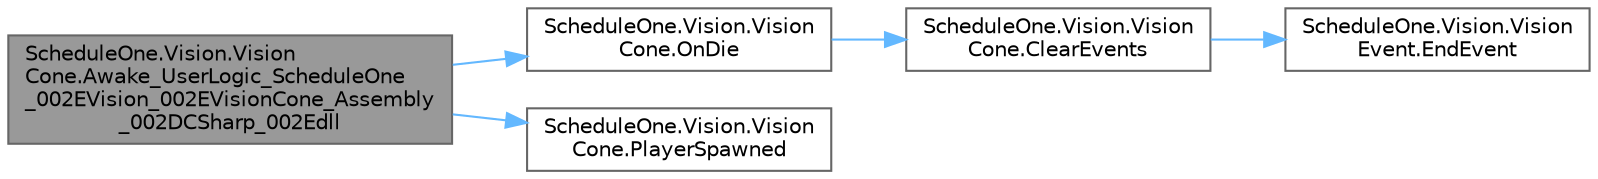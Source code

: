 digraph "ScheduleOne.Vision.VisionCone.Awake_UserLogic_ScheduleOne_002EVision_002EVisionCone_Assembly_002DCSharp_002Edll"
{
 // LATEX_PDF_SIZE
  bgcolor="transparent";
  edge [fontname=Helvetica,fontsize=10,labelfontname=Helvetica,labelfontsize=10];
  node [fontname=Helvetica,fontsize=10,shape=box,height=0.2,width=0.4];
  rankdir="LR";
  Node1 [id="Node000001",label="ScheduleOne.Vision.Vision\lCone.Awake_UserLogic_ScheduleOne\l_002EVision_002EVisionCone_Assembly\l_002DCSharp_002Edll",height=0.2,width=0.4,color="gray40", fillcolor="grey60", style="filled", fontcolor="black",tooltip=" "];
  Node1 -> Node2 [id="edge1_Node000001_Node000002",color="steelblue1",style="solid",tooltip=" "];
  Node2 [id="Node000002",label="ScheduleOne.Vision.Vision\lCone.OnDie",height=0.2,width=0.4,color="grey40", fillcolor="white", style="filled",URL="$class_schedule_one_1_1_vision_1_1_vision_cone.html#a6786bb1ded678bd24afd8cb29a7c5c73",tooltip=" "];
  Node2 -> Node3 [id="edge2_Node000002_Node000003",color="steelblue1",style="solid",tooltip=" "];
  Node3 [id="Node000003",label="ScheduleOne.Vision.Vision\lCone.ClearEvents",height=0.2,width=0.4,color="grey40", fillcolor="white", style="filled",URL="$class_schedule_one_1_1_vision_1_1_vision_cone.html#acf6a57d2b9ebf509e724c6064bf1ba5e",tooltip=" "];
  Node3 -> Node4 [id="edge3_Node000003_Node000004",color="steelblue1",style="solid",tooltip=" "];
  Node4 [id="Node000004",label="ScheduleOne.Vision.Vision\lEvent.EndEvent",height=0.2,width=0.4,color="grey40", fillcolor="white", style="filled",URL="$class_schedule_one_1_1_vision_1_1_vision_event.html#a0f0ccf5693ffeb40e1bb22287b5d0f85",tooltip=" "];
  Node1 -> Node5 [id="edge4_Node000001_Node000005",color="steelblue1",style="solid",tooltip=" "];
  Node5 [id="Node000005",label="ScheduleOne.Vision.Vision\lCone.PlayerSpawned",height=0.2,width=0.4,color="grey40", fillcolor="white", style="filled",URL="$class_schedule_one_1_1_vision_1_1_vision_cone.html#aabf2258e9c1c0849e38207c69d4ebbc7",tooltip=" "];
}
